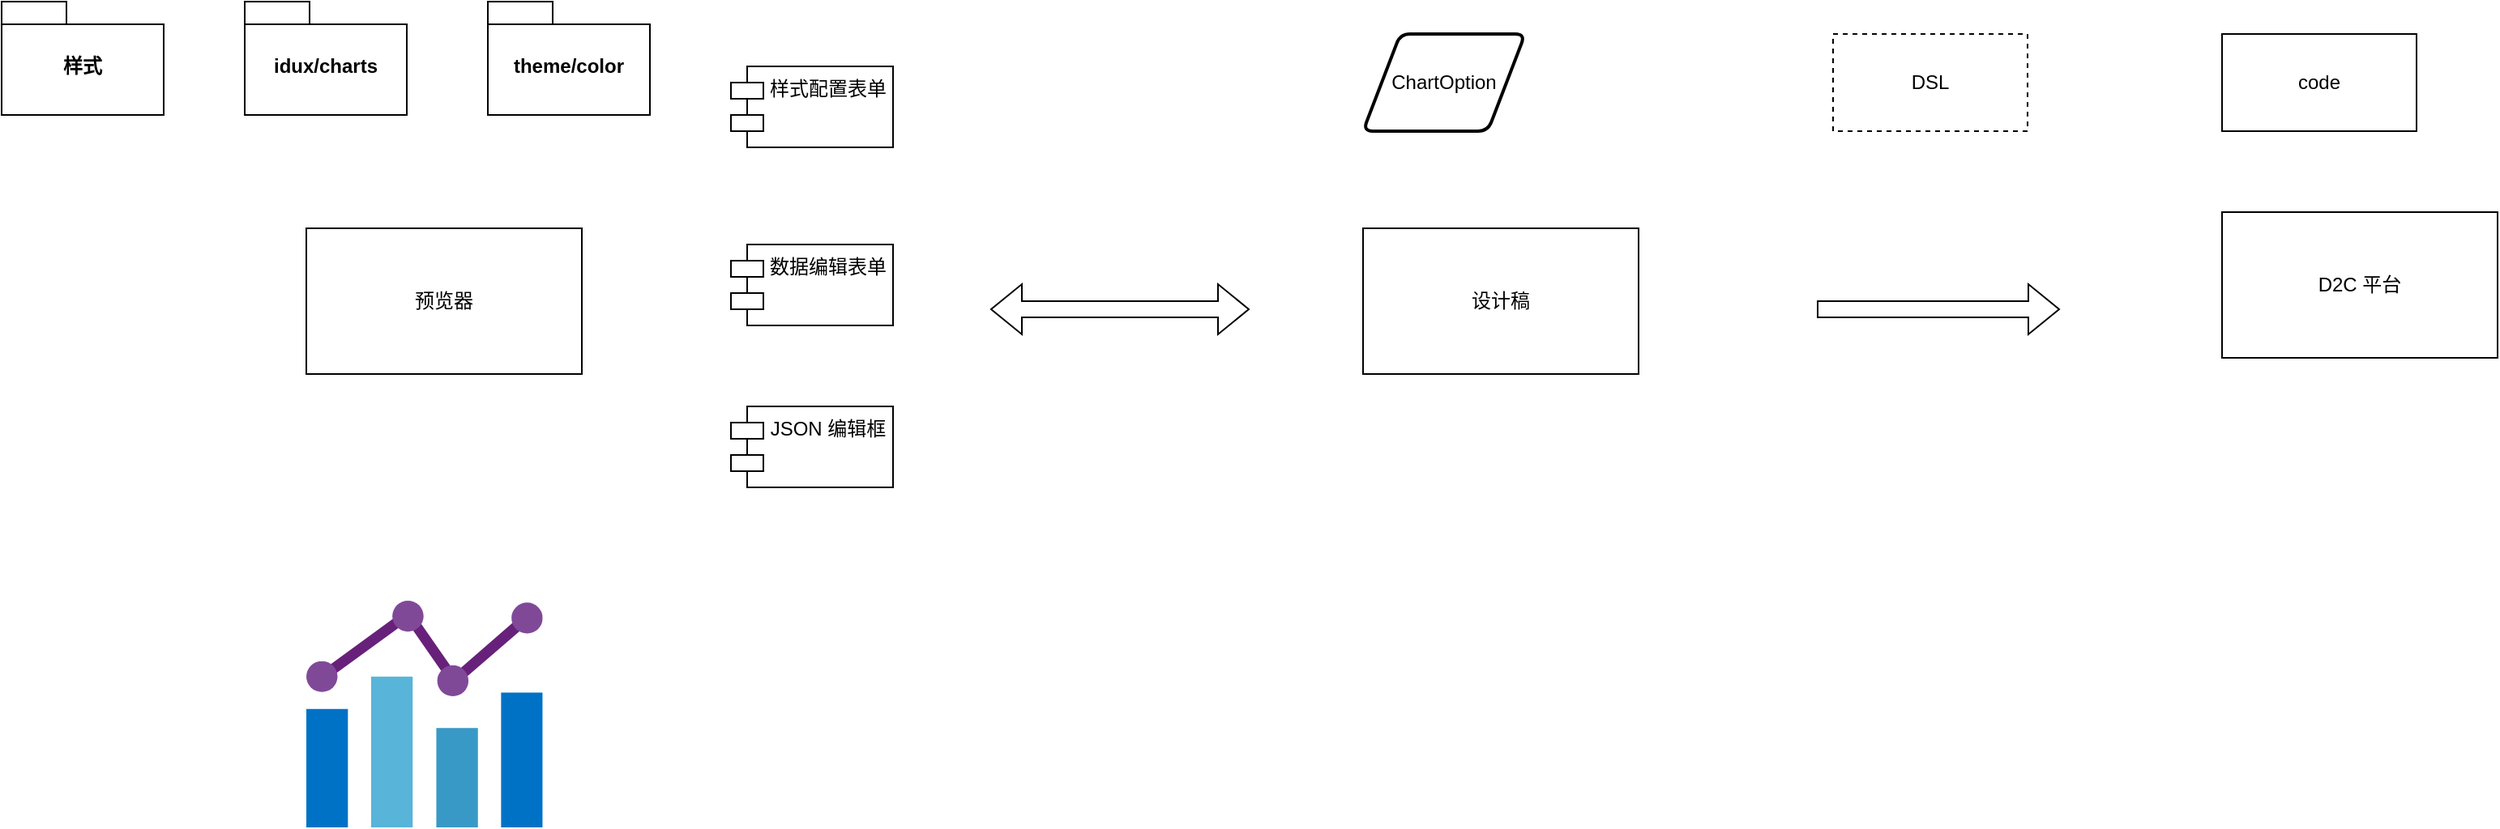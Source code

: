 <mxfile version="24.7.8" pages="10">
  <diagram id="jxdU0edH7g4kDCY3oWpj" name="低代码生态插件系统">
    <mxGraphModel dx="1178" dy="761" grid="1" gridSize="10" guides="1" tooltips="1" connect="1" arrows="1" fold="1" page="1" pageScale="1" pageWidth="827" pageHeight="1169" math="0" shadow="0">
      <root>
        <mxCell id="0" />
        <mxCell id="1" parent="0" />
        <mxCell id="kKRiaLQdt2sr4Vgy3gX3-1" value="" style="image;sketch=0;aspect=fixed;html=1;points=[];align=center;fontSize=12;image=img/lib/mscae/Chart.svg;" parent="1" vertex="1">
          <mxGeometry x="268" y="680" width="145.84" height="140" as="geometry" />
        </mxCell>
        <mxCell id="kKRiaLQdt2sr4Vgy3gX3-2" value="theme/color" style="shape=folder;fontStyle=1;spacingTop=10;tabWidth=40;tabHeight=14;tabPosition=left;html=1;whiteSpace=wrap;" parent="1" vertex="1">
          <mxGeometry x="380" y="310" width="100" height="70" as="geometry" />
        </mxCell>
        <mxCell id="kKRiaLQdt2sr4Vgy3gX3-3" value="样式" style="shape=folder;fontStyle=1;spacingTop=10;tabWidth=40;tabHeight=14;tabPosition=left;html=1;whiteSpace=wrap;" parent="1" vertex="1">
          <mxGeometry x="80" y="310" width="100" height="70" as="geometry" />
        </mxCell>
        <mxCell id="kKRiaLQdt2sr4Vgy3gX3-4" value="数据编辑表单" style="shape=module;align=left;spacingLeft=20;align=center;verticalAlign=top;whiteSpace=wrap;html=1;" parent="1" vertex="1">
          <mxGeometry x="530" y="460" width="100" height="50" as="geometry" />
        </mxCell>
        <mxCell id="kKRiaLQdt2sr4Vgy3gX3-5" value="JSON 编辑框" style="shape=module;align=left;spacingLeft=20;align=center;verticalAlign=top;whiteSpace=wrap;html=1;" parent="1" vertex="1">
          <mxGeometry x="530" y="560" width="100" height="50" as="geometry" />
        </mxCell>
        <mxCell id="kKRiaLQdt2sr4Vgy3gX3-6" value="预览器" style="html=1;whiteSpace=wrap;" parent="1" vertex="1">
          <mxGeometry x="268" y="450" width="170" height="90" as="geometry" />
        </mxCell>
        <mxCell id="kKRiaLQdt2sr4Vgy3gX3-7" value="idux/charts" style="shape=folder;fontStyle=1;spacingTop=10;tabWidth=40;tabHeight=14;tabPosition=left;html=1;whiteSpace=wrap;" parent="1" vertex="1">
          <mxGeometry x="230" y="310" width="100" height="70" as="geometry" />
        </mxCell>
        <mxCell id="kKRiaLQdt2sr4Vgy3gX3-8" value="样式配置表单" style="shape=module;align=left;spacingLeft=20;align=center;verticalAlign=top;whiteSpace=wrap;html=1;" parent="1" vertex="1">
          <mxGeometry x="530" y="350" width="100" height="50" as="geometry" />
        </mxCell>
        <mxCell id="kKRiaLQdt2sr4Vgy3gX3-9" value="设计稿" style="rounded=0;whiteSpace=wrap;html=1;" parent="1" vertex="1">
          <mxGeometry x="920" y="450" width="170" height="90" as="geometry" />
        </mxCell>
        <mxCell id="kKRiaLQdt2sr4Vgy3gX3-10" value="ChartOption" style="shape=parallelogram;html=1;strokeWidth=2;perimeter=parallelogramPerimeter;whiteSpace=wrap;rounded=1;arcSize=12;size=0.23;" parent="1" vertex="1">
          <mxGeometry x="920" y="330" width="100" height="60" as="geometry" />
        </mxCell>
        <mxCell id="kKRiaLQdt2sr4Vgy3gX3-11" value="D2C 平台" style="rounded=0;whiteSpace=wrap;html=1;" parent="1" vertex="1">
          <mxGeometry x="1450" y="440" width="170" height="90" as="geometry" />
        </mxCell>
        <mxCell id="kKRiaLQdt2sr4Vgy3gX3-12" value="DSL" style="rounded=0;whiteSpace=wrap;html=1;dashed=1;" parent="1" vertex="1">
          <mxGeometry x="1210" y="330" width="120" height="60" as="geometry" />
        </mxCell>
        <mxCell id="kKRiaLQdt2sr4Vgy3gX3-13" value="code" style="rounded=0;whiteSpace=wrap;html=1;" parent="1" vertex="1">
          <mxGeometry x="1450" y="330" width="120" height="60" as="geometry" />
        </mxCell>
        <mxCell id="kKRiaLQdt2sr4Vgy3gX3-14" value="" style="shape=flexArrow;endArrow=classic;startArrow=classic;html=1;rounded=0;" parent="1" edge="1">
          <mxGeometry width="100" height="100" relative="1" as="geometry">
            <mxPoint x="690" y="500" as="sourcePoint" />
            <mxPoint x="850" y="500" as="targetPoint" />
          </mxGeometry>
        </mxCell>
        <mxCell id="kKRiaLQdt2sr4Vgy3gX3-15" value="" style="shape=flexArrow;endArrow=classic;html=1;rounded=0;" parent="1" edge="1">
          <mxGeometry width="50" height="50" relative="1" as="geometry">
            <mxPoint x="1200" y="500" as="sourcePoint" />
            <mxPoint x="1350" y="500" as="targetPoint" />
          </mxGeometry>
        </mxCell>
      </root>
    </mxGraphModel>
  </diagram>
  <diagram id="VkBFl_bIkq6NCaeVSP6k" name="静态结构">
    <mxGraphModel dx="1178" dy="761" grid="1" gridSize="10" guides="1" tooltips="1" connect="1" arrows="1" fold="1" page="1" pageScale="1" pageWidth="827" pageHeight="1169" math="0" shadow="0">
      <root>
        <mxCell id="0" />
        <mxCell id="1" parent="0" />
        <mxCell id="ruser0R81OUmhMV3WixN-1" value="顶部扩展区域" style="rounded=1;whiteSpace=wrap;html=1;fillColor=#239c0b;strokeColor=none;fontFamily=PingFang;fontSize=20;fontColor=#E6E6E6;" vertex="1" parent="1">
          <mxGeometry x="100" y="270" width="600" height="40" as="geometry" />
        </mxCell>
        <mxCell id="ruser0R81OUmhMV3WixN-2" value="主体内容区域" style="rounded=1;whiteSpace=wrap;html=1;arcSize=5;fillColor=#1c6eff;strokeColor=none;fontFamily=PingFang;fontSize=20;fontColor=#E6E6E6;" vertex="1" parent="1">
          <mxGeometry x="100" y="330" width="600" height="200" as="geometry" />
        </mxCell>
        <mxCell id="ruser0R81OUmhMV3WixN-4" value="编辑器区域" style="rounded=1;whiteSpace=wrap;html=1;arcSize=5;fillColor=#239c0b;strokeColor=none;fontFamily=PingFang;fontSize=20;fontColor=#E6E6E6;" vertex="1" parent="1">
          <mxGeometry x="100" y="550" width="600" height="200" as="geometry" />
        </mxCell>
      </root>
    </mxGraphModel>
  </diagram>
  <diagram id="FcOEQNcsDX5BrxBtNXLX" name="分层设计">
    <mxGraphModel dx="1178" dy="761" grid="1" gridSize="10" guides="1" tooltips="1" connect="1" arrows="1" fold="1" page="1" pageScale="1" pageWidth="827" pageHeight="1169" math="0" shadow="0">
      <root>
        <mxCell id="0" />
        <mxCell id="1" parent="0" />
        <mxCell id="Vhk-RbxNLLuSqrpDzyMy-1" value="设计稿生成代码平台" style="rounded=0;whiteSpace=wrap;html=1;strokeColor=default;fontFamily=PingFang;fontSize=16;" vertex="1" parent="1">
          <mxGeometry x="110" y="30" width="530" height="80" as="geometry" />
        </mxCell>
        <mxCell id="Vhk-RbxNLLuSqrpDzyMy-11" value="支撑" style="edgeStyle=orthogonalEdgeStyle;rounded=0;orthogonalLoop=1;jettySize=auto;html=1;strokeColor=default;fontFamily=PingFang;fontSize=16;" edge="1" parent="1" source="Vhk-RbxNLLuSqrpDzyMy-2" target="Vhk-RbxNLLuSqrpDzyMy-1">
          <mxGeometry relative="1" as="geometry" />
        </mxCell>
        <mxCell id="Vhk-RbxNLLuSqrpDzyMy-2" value="生态" style="rounded=0;whiteSpace=wrap;html=1;strokeColor=default;fontFamily=PingFang;fontSize=16;" vertex="1" parent="1">
          <mxGeometry x="110" y="190" width="530" height="80" as="geometry" />
        </mxCell>
        <mxCell id="Vhk-RbxNLLuSqrpDzyMy-10" value="扩展" style="edgeStyle=orthogonalEdgeStyle;rounded=0;orthogonalLoop=1;jettySize=auto;html=1;strokeColor=default;fontFamily=PingFang;fontSize=16;" edge="1" parent="1" source="Vhk-RbxNLLuSqrpDzyMy-3" target="Vhk-RbxNLLuSqrpDzyMy-2">
          <mxGeometry relative="1" as="geometry" />
        </mxCell>
        <mxCell id="Vhk-RbxNLLuSqrpDzyMy-3" value="低代码引擎" style="rounded=0;whiteSpace=wrap;html=1;strokeColor=default;fontFamily=PingFang;fontSize=16;" vertex="1" parent="1">
          <mxGeometry x="110" y="350" width="530" height="80" as="geometry" />
        </mxCell>
        <mxCell id="Vhk-RbxNLLuSqrpDzyMy-9" value="实现" style="edgeStyle=orthogonalEdgeStyle;rounded=0;orthogonalLoop=1;jettySize=auto;html=1;strokeColor=default;fontFamily=PingFang;fontSize=16;" edge="1" parent="1" source="Vhk-RbxNLLuSqrpDzyMy-4" target="Vhk-RbxNLLuSqrpDzyMy-3">
          <mxGeometry relative="1" as="geometry" />
        </mxCell>
        <mxCell id="Vhk-RbxNLLuSqrpDzyMy-4" value="协议栈" style="rounded=0;whiteSpace=wrap;html=1;strokeColor=default;fontFamily=PingFang;fontSize=16;" vertex="1" parent="1">
          <mxGeometry x="110" y="520" width="530" height="80" as="geometry" />
        </mxCell>
        <mxCell id="Vhk-RbxNLLuSqrpDzyMy-6" value="插件" style="rounded=1;whiteSpace=wrap;html=1;strokeColor=default;fontFamily=PingFang;fontSize=16;" vertex="1" parent="1">
          <mxGeometry x="414" y="205" width="70" height="50" as="geometry" />
        </mxCell>
        <mxCell id="Vhk-RbxNLLuSqrpDzyMy-7" value="物料" style="rounded=1;whiteSpace=wrap;html=1;strokeColor=default;fontFamily=PingFang;fontSize=16;" vertex="1" parent="1">
          <mxGeometry x="494" y="205" width="60" height="50" as="geometry" />
        </mxCell>
        <mxCell id="Vhk-RbxNLLuSqrpDzyMy-8" value="规范" style="rounded=1;whiteSpace=wrap;html=1;strokeColor=default;fontFamily=PingFang;fontSize=16;" vertex="1" parent="1">
          <mxGeometry x="564" y="205" width="60" height="50" as="geometry" />
        </mxCell>
        <mxCell id="Vhk-RbxNLLuSqrpDzyMy-12" value="CCODE" style="rounded=1;whiteSpace=wrap;html=1;strokeColor=default;fontFamily=PingFang;fontSize=16;" vertex="1" parent="1">
          <mxGeometry x="484" y="45" width="70" height="50" as="geometry" />
        </mxCell>
      </root>
    </mxGraphModel>
  </diagram>
  <diagram id="D3fe2JJ0G2juhucND6cV" name="数据流图">
    <mxGraphModel dx="1178" dy="1930" grid="1" gridSize="10" guides="1" tooltips="1" connect="1" arrows="1" fold="1" page="1" pageScale="1" pageWidth="827" pageHeight="1169" math="0" shadow="0">
      <root>
        <mxCell id="0" />
        <mxCell id="1" parent="0" />
        <mxCell id="fqi886mqyXJNkXJGD2bp-123" value="设计图" style="edgeStyle=orthogonalEdgeStyle;rounded=0;orthogonalLoop=1;jettySize=auto;html=1;endArrow=open;endFill=0;fontFamily=微软雅黑;fontSize=16;" parent="1" source="fqi886mqyXJNkXJGD2bp-64" target="fqi886mqyXJNkXJGD2bp-121" edge="1">
          <mxGeometry relative="1" as="geometry" />
        </mxCell>
        <mxCell id="fqi886mqyXJNkXJGD2bp-64" value="设计师" style="html=1;dashed=0;whiteSpace=wrap;fontFamily=微软雅黑;fontSize=16;strokeWidth=2;" parent="1" vertex="1">
          <mxGeometry x="60" y="-625" width="100" height="50" as="geometry" />
        </mxCell>
        <mxCell id="fqi886mqyXJNkXJGD2bp-166" value="调整细节" style="edgeStyle=orthogonalEdgeStyle;rounded=0;orthogonalLoop=1;jettySize=auto;html=1;endArrow=open;endFill=0;fontSize=16;fontFamily=微软雅黑;" parent="1" source="fqi886mqyXJNkXJGD2bp-76" target="fqi886mqyXJNkXJGD2bp-119" edge="1">
          <mxGeometry relative="1" as="geometry">
            <mxPoint as="offset" />
          </mxGeometry>
        </mxCell>
        <mxCell id="fqi886mqyXJNkXJGD2bp-76" value="开发工程师" style="html=1;dashed=0;whiteSpace=wrap;fontFamily=微软雅黑;fontSize=16;strokeWidth=2;" parent="1" vertex="1">
          <mxGeometry x="930" y="-530" width="100" height="50" as="geometry" />
        </mxCell>
        <mxCell id="fqi886mqyXJNkXJGD2bp-85" value="设计图" style="edgeStyle=orthogonalEdgeStyle;rounded=0;orthogonalLoop=1;jettySize=auto;html=1;endArrow=open;endFill=0;entryX=0.25;entryY=0;entryDx=0;entryDy=0;fontFamily=微软雅黑;fontSize=16;" parent="1" source="fqi886mqyXJNkXJGD2bp-80" target="fqi886mqyXJNkXJGD2bp-81" edge="1">
          <mxGeometry relative="1" as="geometry" />
        </mxCell>
        <mxCell id="fqi886mqyXJNkXJGD2bp-80" value="设计师" style="html=1;dashed=0;whiteSpace=wrap;fontFamily=微软雅黑;fontSize=16;fontStyle=0;strokeWidth=2;" parent="1" vertex="1">
          <mxGeometry x="60" y="-1150" width="100" height="50" as="geometry" />
        </mxCell>
        <mxCell id="fqi886mqyXJNkXJGD2bp-84" value="生成代码" style="edgeStyle=orthogonalEdgeStyle;rounded=0;orthogonalLoop=1;jettySize=auto;html=1;endArrow=open;endFill=0;exitX=0.75;exitY=0;exitDx=0;exitDy=0;entryX=0;entryY=0.5;entryDx=0;entryDy=0;fontFamily=微软雅黑;fontSize=16;" parent="1" source="fqi886mqyXJNkXJGD2bp-81" target="fqi886mqyXJNkXJGD2bp-83" edge="1">
          <mxGeometry relative="1" as="geometry" />
        </mxCell>
        <mxCell id="fqi886mqyXJNkXJGD2bp-154" value="生成图表" style="edgeStyle=orthogonalEdgeStyle;rounded=0;orthogonalLoop=1;jettySize=auto;html=1;entryX=0.5;entryY=1;entryDx=0;entryDy=0;exitX=0;exitY=0.25;exitDx=0;exitDy=0;fontFamily=微软雅黑;fontSize=16;endArrow=open;endFill=0;" parent="1" source="fqi886mqyXJNkXJGD2bp-81" target="fqi886mqyXJNkXJGD2bp-80" edge="1">
          <mxGeometry relative="1" as="geometry" />
        </mxCell>
        <mxCell id="fqi886mqyXJNkXJGD2bp-81" value="" style="swimlane;html=1;fontStyle=0;childLayout=stackLayout;horizontal=1;startSize=26;fillColor=#e0e0e0;horizontalStack=0;resizeParent=1;resizeLast=0;collapsible=1;marginBottom=0;swimlaneFillColor=#ffffff;align=center;rounded=1;shadow=0;comic=0;labelBackgroundColor=none;strokeWidth=1;fontFamily=微软雅黑;fontSize=16;" parent="1" vertex="1">
          <mxGeometry x="260" y="-1060" width="140" height="60" as="geometry" />
        </mxCell>
        <mxCell id="fqi886mqyXJNkXJGD2bp-82" value="图表低代码系统" style="text;html=1;strokeColor=none;fillColor=none;spacingLeft=4;spacingRight=4;whiteSpace=wrap;overflow=hidden;rotatable=0;points=[[0,0.5],[1,0.5]];portConstraint=eastwest;align=center;fontSize=16;fontFamily=微软雅黑;" parent="fqi886mqyXJNkXJGD2bp-81" vertex="1">
          <mxGeometry y="26" width="140" height="34" as="geometry" />
        </mxCell>
        <mxCell id="fqi886mqyXJNkXJGD2bp-152" value="微调" style="edgeStyle=orthogonalEdgeStyle;rounded=0;orthogonalLoop=1;jettySize=auto;html=1;entryX=1;entryY=0.25;entryDx=0;entryDy=0;exitX=0.5;exitY=1;exitDx=0;exitDy=0;fontFamily=微软雅黑;fontSize=16;endArrow=open;endFill=0;" parent="1" source="fqi886mqyXJNkXJGD2bp-83" target="fqi886mqyXJNkXJGD2bp-81" edge="1">
          <mxGeometry relative="1" as="geometry" />
        </mxCell>
        <mxCell id="fqi886mqyXJNkXJGD2bp-83" value="开发工程师" style="html=1;dashed=0;whiteSpace=wrap;fontFamily=微软雅黑;fontSize=16;fontStyle=0;strokeWidth=2;" parent="1" vertex="1">
          <mxGeometry x="480" y="-1150" width="100" height="50" as="geometry" />
        </mxCell>
        <mxCell id="fqi886mqyXJNkXJGD2bp-169" value="生成" style="rounded=0;orthogonalLoop=1;jettySize=auto;html=1;endArrow=open;endFill=0;startArrow=open;startFill=0;fontFamily=微软雅黑;fontSize=16;" parent="1" source="fqi886mqyXJNkXJGD2bp-88" target="fqi886mqyXJNkXJGD2bp-121" edge="1">
          <mxGeometry x="-0.009" relative="1" as="geometry">
            <mxPoint as="offset" />
          </mxGeometry>
        </mxCell>
        <mxCell id="fqi886mqyXJNkXJGD2bp-88" value="RawDesign" style="html=1;dashed=0;whiteSpace=wrap;shape=partialRectangle;right=0;fontFamily=微软雅黑;fontSize=16;" parent="1" vertex="1">
          <mxGeometry x="460" y="-520" width="100" height="30" as="geometry" />
        </mxCell>
        <mxCell id="fqi886mqyXJNkXJGD2bp-131" value="识别" style="edgeStyle=orthogonalEdgeStyle;rounded=0;orthogonalLoop=1;jettySize=auto;html=1;endArrow=open;endFill=0;fontFamily=微软雅黑;fontSize=16;" parent="1" source="fqi886mqyXJNkXJGD2bp-117" target="fqi886mqyXJNkXJGD2bp-119" edge="1">
          <mxGeometry relative="1" as="geometry" />
        </mxCell>
        <mxCell id="fqi886mqyXJNkXJGD2bp-164" value="Node&lt;div style=&quot;font-size: 16px;&quot;&gt;ID&lt;/div&gt;" style="rounded=0;orthogonalLoop=1;jettySize=auto;html=1;entryX=0.75;entryY=0;entryDx=0;entryDy=0;endArrow=open;endFill=0;exitX=0.829;exitY=1;exitDx=0;exitDy=0;exitPerimeter=0;fontFamily=微软雅黑;fontSize=16;" parent="1" source="fqi886mqyXJNkXJGD2bp-118" target="fqi886mqyXJNkXJGD2bp-138" edge="1">
          <mxGeometry x="-0.579" y="-1" relative="1" as="geometry">
            <mxPoint x="430" y="-336" as="sourcePoint" />
            <mxPoint as="offset" />
          </mxGeometry>
        </mxCell>
        <mxCell id="fqi886mqyXJNkXJGD2bp-167" value="生成图" style="edgeStyle=orthogonalEdgeStyle;rounded=0;orthogonalLoop=1;jettySize=auto;html=1;endArrow=open;endFill=0;fontFamily=微软雅黑;fontSize=16;" parent="1" source="fqi886mqyXJNkXJGD2bp-117" target="fqi886mqyXJNkXJGD2bp-64" edge="1">
          <mxGeometry relative="1" as="geometry" />
        </mxCell>
        <mxCell id="fqi886mqyXJNkXJGD2bp-117" value="2" style="swimlane;html=1;fontStyle=0;childLayout=stackLayout;horizontal=1;startSize=26;fillColor=#e0e0e0;horizontalStack=0;resizeParent=1;resizeLast=0;collapsible=1;marginBottom=0;swimlaneFillColor=#ffffff;align=center;rounded=1;shadow=0;comic=0;labelBackgroundColor=none;strokeWidth=1;fontFamily=微软雅黑;fontSize=16;" parent="1" vertex="1">
          <mxGeometry x="310" y="-400" width="140" height="60" as="geometry" />
        </mxCell>
        <mxCell id="fqi886mqyXJNkXJGD2bp-118" value="MasterGo 系统" style="text;html=1;strokeColor=none;fillColor=none;spacingLeft=4;spacingRight=4;whiteSpace=wrap;overflow=hidden;rotatable=0;points=[[0,0.5],[1,0.5]];portConstraint=eastwest;align=center;fontSize=16;fontFamily=微软雅黑;" parent="fqi886mqyXJNkXJGD2bp-117" vertex="1">
          <mxGeometry y="26" width="140" height="34" as="geometry" />
        </mxCell>
        <mxCell id="fqi886mqyXJNkXJGD2bp-159" value="ID" style="edgeStyle=orthogonalEdgeStyle;rounded=0;orthogonalLoop=1;jettySize=auto;html=1;entryX=0.75;entryY=0;entryDx=0;entryDy=0;fontFamily=微软雅黑;endArrow=open;endFill=0;fontSize=16;" parent="1" target="fqi886mqyXJNkXJGD2bp-156" edge="1">
          <mxGeometry x="-0.005" relative="1" as="geometry">
            <mxPoint x="775" y="-339" as="sourcePoint" />
            <mxPoint as="offset" />
          </mxGeometry>
        </mxCell>
        <mxCell id="fqi886mqyXJNkXJGD2bp-168" value="输入" style="edgeStyle=orthogonalEdgeStyle;rounded=0;orthogonalLoop=1;jettySize=auto;html=1;endArrow=open;endFill=0;fontFamily=微软雅黑;fontSize=16;" parent="1" source="fqi886mqyXJNkXJGD2bp-119" target="fqi886mqyXJNkXJGD2bp-127" edge="1">
          <mxGeometry relative="1" as="geometry" />
        </mxCell>
        <mxCell id="fqi886mqyXJNkXJGD2bp-119" value="3" style="swimlane;html=1;fontStyle=0;childLayout=stackLayout;horizontal=1;startSize=26;fillColor=#e0e0e0;horizontalStack=0;resizeParent=1;resizeLast=0;collapsible=1;marginBottom=0;swimlaneFillColor=#ffffff;align=center;rounded=1;shadow=0;comic=0;labelBackgroundColor=none;strokeWidth=1;fontFamily=微软雅黑;fontSize=16;" parent="1" vertex="1">
          <mxGeometry x="680" y="-400" width="140" height="60" as="geometry" />
        </mxCell>
        <mxCell id="fqi886mqyXJNkXJGD2bp-120" value="D2C系统" style="text;html=1;strokeColor=none;fillColor=none;spacingLeft=4;spacingRight=4;whiteSpace=wrap;overflow=hidden;rotatable=0;points=[[0,0.5],[1,0.5]];portConstraint=eastwest;align=center;fontSize=16;fontFamily=微软雅黑;" parent="fqi886mqyXJNkXJGD2bp-119" vertex="1">
          <mxGeometry y="26" width="140" height="34" as="geometry" />
        </mxCell>
        <mxCell id="fqi886mqyXJNkXJGD2bp-126" value="插入图片" style="edgeStyle=orthogonalEdgeStyle;rounded=0;orthogonalLoop=1;jettySize=auto;html=1;endArrow=open;endFill=0;fontFamily=微软雅黑;fontSize=16;" parent="1" source="fqi886mqyXJNkXJGD2bp-121" target="fqi886mqyXJNkXJGD2bp-117" edge="1">
          <mxGeometry relative="1" as="geometry" />
        </mxCell>
        <mxCell id="fqi886mqyXJNkXJGD2bp-121" value="1" style="swimlane;html=1;fontStyle=0;childLayout=stackLayout;horizontal=1;startSize=26;fillColor=#e0e0e0;horizontalStack=0;resizeParent=1;resizeLast=0;collapsible=1;marginBottom=0;swimlaneFillColor=#ffffff;align=center;rounded=1;shadow=0;comic=0;labelBackgroundColor=none;strokeWidth=1;fontFamily=微软雅黑;fontSize=16;" parent="1" vertex="1">
          <mxGeometry x="310" y="-630" width="140" height="60" as="geometry" />
        </mxCell>
        <mxCell id="fqi886mqyXJNkXJGD2bp-122" value="LC Plugin生态" style="text;html=1;strokeColor=none;fillColor=none;spacingLeft=4;spacingRight=4;whiteSpace=wrap;overflow=hidden;rotatable=0;points=[[0,0.5],[1,0.5]];portConstraint=eastwest;align=center;fontSize=16;fontFamily=微软雅黑;" parent="fqi886mqyXJNkXJGD2bp-121" vertex="1">
          <mxGeometry y="26" width="140" height="34" as="geometry" />
        </mxCell>
        <mxCell id="fqi886mqyXJNkXJGD2bp-129" value="生成代码" style="edgeStyle=orthogonalEdgeStyle;rounded=0;orthogonalLoop=1;jettySize=auto;html=1;endArrow=open;endFill=0;fontFamily=微软雅黑;fontSize=16;" parent="1" source="fqi886mqyXJNkXJGD2bp-127" target="fqi886mqyXJNkXJGD2bp-76" edge="1">
          <mxGeometry relative="1" as="geometry">
            <Array as="points">
              <mxPoint x="980" y="-360" />
            </Array>
            <mxPoint as="offset" />
          </mxGeometry>
        </mxCell>
        <mxCell id="fqi886mqyXJNkXJGD2bp-127" value="4" style="swimlane;html=1;fontStyle=0;childLayout=stackLayout;horizontal=1;startSize=26;fillColor=#e0e0e0;horizontalStack=0;resizeParent=1;resizeLast=0;collapsible=1;marginBottom=0;swimlaneFillColor=#ffffff;align=center;rounded=1;shadow=0;comic=0;labelBackgroundColor=none;strokeWidth=1;fontFamily=微软雅黑;fontSize=16;" parent="1" vertex="1">
          <mxGeometry x="910" y="-400" width="140" height="60" as="geometry" />
        </mxCell>
        <mxCell id="fqi886mqyXJNkXJGD2bp-128" value="出码插件" style="text;html=1;strokeColor=none;fillColor=none;spacingLeft=4;spacingRight=4;whiteSpace=wrap;overflow=hidden;rotatable=0;points=[[0,0.5],[1,0.5]];portConstraint=eastwest;align=center;fontSize=16;fontFamily=微软雅黑;" parent="fqi886mqyXJNkXJGD2bp-127" vertex="1">
          <mxGeometry y="26" width="140" height="34" as="geometry" />
        </mxCell>
        <mxCell id="fqi886mqyXJNkXJGD2bp-133" value="输入" style="rounded=0;orthogonalLoop=1;jettySize=auto;html=1;endArrow=open;endFill=0;fontFamily=微软雅黑;fontSize=16;" parent="1" source="fqi886mqyXJNkXJGD2bp-132" target="fqi886mqyXJNkXJGD2bp-119" edge="1">
          <mxGeometry relative="1" as="geometry" />
        </mxCell>
        <mxCell id="fqi886mqyXJNkXJGD2bp-132" value="RawDesign" style="html=1;dashed=0;whiteSpace=wrap;shape=partialRectangle;right=0;fontFamily=微软雅黑;fontSize=16;" parent="1" vertex="1">
          <mxGeometry x="540" y="-300" width="100" height="30" as="geometry" />
        </mxCell>
        <mxCell id="fqi886mqyXJNkXJGD2bp-135" value="输入" style="edgeStyle=orthogonalEdgeStyle;rounded=0;orthogonalLoop=1;jettySize=auto;html=1;endArrow=open;endFill=0;fontFamily=微软雅黑;fontSize=16;" parent="1" source="fqi886mqyXJNkXJGD2bp-134" target="fqi886mqyXJNkXJGD2bp-127" edge="1">
          <mxGeometry relative="1" as="geometry" />
        </mxCell>
        <mxCell id="fqi886mqyXJNkXJGD2bp-134" value="Schema JSON" style="html=1;dashed=0;whiteSpace=wrap;shape=partialRectangle;right=0;fontFamily=微软雅黑;fontSize=16;" parent="1" vertex="1">
          <mxGeometry x="930" y="-260" width="100" height="30" as="geometry" />
        </mxCell>
        <mxCell id="fqi886mqyXJNkXJGD2bp-165" value="Chart&lt;div style=&quot;font-size: 16px;&quot;&gt;Data&lt;/div&gt;" style="rounded=0;orthogonalLoop=1;jettySize=auto;html=1;exitX=0.329;exitY=-0.033;exitDx=0;exitDy=0;endArrow=open;endFill=0;fontFamily=微软雅黑;fontSize=16;exitPerimeter=0;" parent="1" source="fqi886mqyXJNkXJGD2bp-138" target="fqi886mqyXJNkXJGD2bp-117" edge="1">
          <mxGeometry x="-0.486" y="-1" relative="1" as="geometry">
            <mxPoint as="offset" />
          </mxGeometry>
        </mxCell>
        <mxCell id="fqi886mqyXJNkXJGD2bp-138" value="SharedPluginData" style="html=1;dashed=0;whiteSpace=wrap;shape=partialRectangle;right=0;fontFamily=微软雅黑;fontSize=16;" parent="1" vertex="1">
          <mxGeometry x="320" y="-245" width="140" height="30" as="geometry" />
        </mxCell>
        <mxCell id="fqi886mqyXJNkXJGD2bp-141" value="" style="rounded=0;orthogonalLoop=1;jettySize=auto;html=1;startArrow=open;startFill=0;endArrow=open;endFill=0;fontFamily=微软雅黑;fontSize=16;entryX=0.157;entryY=1.088;entryDx=0;entryDy=0;entryPerimeter=0;" parent="1" source="fqi886mqyXJNkXJGD2bp-140" target="fqi886mqyXJNkXJGD2bp-118" edge="1">
          <mxGeometry x="-0.005" relative="1" as="geometry">
            <mxPoint as="offset" />
          </mxGeometry>
        </mxCell>
        <mxCell id="fqi886mqyXJNkXJGD2bp-140" value="Nodes" style="html=1;dashed=0;whiteSpace=wrap;shape=partialRectangle;right=0;fontFamily=微软雅黑;fontSize=16;" parent="1" vertex="1">
          <mxGeometry x="170" y="-300" width="100" height="30" as="geometry" />
        </mxCell>
        <mxCell id="fqi886mqyXJNkXJGD2bp-145" value="调整属性" style="rounded=0;orthogonalLoop=1;jettySize=auto;html=1;startArrow=open;startFill=0;endArrow=open;endFill=0;fontFamily=微软雅黑;fontSize=16;" parent="1" source="fqi886mqyXJNkXJGD2bp-142" target="fqi886mqyXJNkXJGD2bp-121" edge="1">
          <mxGeometry relative="1" as="geometry" />
        </mxCell>
        <mxCell id="fqi886mqyXJNkXJGD2bp-142" value="ChartOption" style="html=1;dashed=0;whiteSpace=wrap;shape=partialRectangle;right=0;fontFamily=微软雅黑;fontSize=16;" parent="1" vertex="1">
          <mxGeometry x="150" y="-740" width="100" height="30" as="geometry" />
        </mxCell>
        <mxCell id="fqi886mqyXJNkXJGD2bp-146" value="模拟数据" style="rounded=0;orthogonalLoop=1;jettySize=auto;html=1;startArrow=open;startFill=0;endArrow=open;endFill=0;fontFamily=微软雅黑;fontSize=16;" parent="1" source="fqi886mqyXJNkXJGD2bp-143" target="fqi886mqyXJNkXJGD2bp-121" edge="1">
          <mxGeometry relative="1" as="geometry" />
        </mxCell>
        <mxCell id="fqi886mqyXJNkXJGD2bp-143" value="MockData" style="html=1;dashed=0;whiteSpace=wrap;shape=partialRectangle;right=0;fontFamily=微软雅黑;fontSize=16;" parent="1" vertex="1">
          <mxGeometry x="270" y="-790" width="100" height="30" as="geometry" />
        </mxCell>
        <mxCell id="fqi886mqyXJNkXJGD2bp-147" value="绑定事件" style="rounded=0;orthogonalLoop=1;jettySize=auto;html=1;startArrow=open;startFill=0;endArrow=open;endFill=0;fontFamily=微软雅黑;fontSize=16;" parent="1" source="fqi886mqyXJNkXJGD2bp-144" target="fqi886mqyXJNkXJGD2bp-121" edge="1">
          <mxGeometry relative="1" as="geometry" />
        </mxCell>
        <mxCell id="fqi886mqyXJNkXJGD2bp-144" value="Event" style="html=1;dashed=0;whiteSpace=wrap;shape=partialRectangle;right=0;fontFamily=微软雅黑;fontSize=16;" parent="1" vertex="1">
          <mxGeometry x="400" y="-790" width="100" height="30" as="geometry" />
        </mxCell>
        <mxCell id="fqi886mqyXJNkXJGD2bp-149" value="快速模板" style="rounded=0;orthogonalLoop=1;jettySize=auto;html=1;startArrow=open;startFill=0;endArrow=open;endFill=0;fontFamily=微软雅黑;fontSize=16;" parent="1" source="fqi886mqyXJNkXJGD2bp-148" target="fqi886mqyXJNkXJGD2bp-121" edge="1">
          <mxGeometry relative="1" as="geometry" />
        </mxCell>
        <mxCell id="fqi886mqyXJNkXJGD2bp-148" value="Materials" style="html=1;dashed=0;whiteSpace=wrap;shape=partialRectangle;right=0;fontFamily=微软雅黑;fontSize=16;" parent="1" vertex="1">
          <mxGeometry x="510" y="-740" width="100" height="30" as="geometry" />
        </mxCell>
        <mxCell id="fqi886mqyXJNkXJGD2bp-151" value="维护内置类型" style="edgeStyle=orthogonalEdgeStyle;rounded=0;orthogonalLoop=1;jettySize=auto;html=1;endArrow=open;endFill=0;fontFamily=微软雅黑;fontSize=16;" parent="1" source="fqi886mqyXJNkXJGD2bp-150" target="fqi886mqyXJNkXJGD2bp-81" edge="1">
          <mxGeometry relative="1" as="geometry" />
        </mxCell>
        <mxCell id="fqi886mqyXJNkXJGD2bp-150" value="物料开发" style="html=1;dashed=0;whiteSpace=wrap;fontFamily=微软雅黑;fontSize=16;fontStyle=0;strokeWidth=2;" parent="1" vertex="1">
          <mxGeometry x="60" y="-965" width="100" height="50" as="geometry" />
        </mxCell>
        <mxCell id="fqi886mqyXJNkXJGD2bp-155" value="沉淀图表规范" style="edgeStyle=orthogonalEdgeStyle;rounded=0;orthogonalLoop=1;jettySize=auto;html=1;fontFamily=微软雅黑;fontSize=16;endArrow=open;endFill=0;" parent="1" source="fqi886mqyXJNkXJGD2bp-82" target="fqi886mqyXJNkXJGD2bp-150" edge="1">
          <mxGeometry relative="1" as="geometry">
            <mxPoint as="offset" />
          </mxGeometry>
        </mxCell>
        <mxCell id="fqi886mqyXJNkXJGD2bp-156" value="DSL" style="html=1;dashed=0;whiteSpace=wrap;shape=partialRectangle;right=0;fontFamily=微软雅黑;fontSize=16;" parent="1" vertex="1">
          <mxGeometry x="700" y="-245" width="100" height="30" as="geometry" />
        </mxCell>
        <mxCell id="fqi886mqyXJNkXJGD2bp-160" value="Schema&lt;div style=&quot;font-size: 16px;&quot;&gt;JSON&lt;/div&gt;" style="edgeStyle=orthogonalEdgeStyle;rounded=0;orthogonalLoop=1;jettySize=auto;html=1;exitX=0.25;exitY=0;exitDx=0;exitDy=0;entryX=0.321;entryY=0.971;entryDx=0;entryDy=0;entryPerimeter=0;fontFamily=微软雅黑;endArrow=open;endFill=0;fontSize=16;" parent="1" source="fqi886mqyXJNkXJGD2bp-156" target="fqi886mqyXJNkXJGD2bp-120" edge="1">
          <mxGeometry x="-0.009" relative="1" as="geometry">
            <mxPoint as="offset" />
          </mxGeometry>
        </mxCell>
        <mxCell id="fqi886mqyXJNkXJGD2bp-162" value="开发物料" style="edgeStyle=orthogonalEdgeStyle;rounded=0;orthogonalLoop=1;jettySize=auto;html=1;entryX=1;entryY=0.25;entryDx=0;entryDy=0;exitX=0;exitY=0.25;exitDx=0;exitDy=0;fontFamily=微软雅黑;fontSize=16;" parent="1" source="fqi886mqyXJNkXJGD2bp-161" target="fqi886mqyXJNkXJGD2bp-121" edge="1">
          <mxGeometry relative="1" as="geometry" />
        </mxCell>
        <mxCell id="fqi886mqyXJNkXJGD2bp-161" value="物料开发" style="html=1;dashed=0;whiteSpace=wrap;fontSize=16;fontFamily=微软雅黑;strokeWidth=2;" parent="1" vertex="1">
          <mxGeometry x="620" y="-625" width="100" height="50" as="geometry" />
        </mxCell>
        <mxCell id="fqi886mqyXJNkXJGD2bp-163" value="沉淀规范" style="edgeStyle=orthogonalEdgeStyle;rounded=0;orthogonalLoop=1;jettySize=auto;html=1;exitX=1;exitY=0.5;exitDx=0;exitDy=0;entryX=0;entryY=0.75;entryDx=0;entryDy=0;fontFamily=微软雅黑;fontSize=16;" parent="1" source="fqi886mqyXJNkXJGD2bp-122" target="fqi886mqyXJNkXJGD2bp-161" edge="1">
          <mxGeometry relative="1" as="geometry" />
        </mxCell>
      </root>
    </mxGraphModel>
  </diagram>
  <diagram id="F0fpB7rfJ_vEOGFQvPTe" name="主流程">
    <mxGraphModel dx="2255" dy="664" grid="1" gridSize="10" guides="1" tooltips="1" connect="1" arrows="1" fold="1" page="1" pageScale="1" pageWidth="827" pageHeight="1169" math="0" shadow="0">
      <root>
        <mxCell id="0" />
        <mxCell id="1" parent="0" />
        <mxCell id="STR5S5jn4HOv2jGxZkFW-3" value="" style="edgeStyle=orthogonalEdgeStyle;rounded=0;orthogonalLoop=1;jettySize=auto;html=1;" edge="1" parent="1" source="STR5S5jn4HOv2jGxZkFW-1" target="STR5S5jn4HOv2jGxZkFW-4">
          <mxGeometry relative="1" as="geometry">
            <mxPoint x="150" y="220" as="targetPoint" />
            <Array as="points">
              <mxPoint x="150" y="170" />
              <mxPoint x="150" y="170" />
            </Array>
          </mxGeometry>
        </mxCell>
        <mxCell id="STR5S5jn4HOv2jGxZkFW-1" value="开始" style="strokeWidth=1;html=1;shape=mxgraph.flowchart.start_1;whiteSpace=wrap;" vertex="1" parent="1">
          <mxGeometry x="100" y="80" width="100" height="60" as="geometry" />
        </mxCell>
        <mxCell id="STR5S5jn4HOv2jGxZkFW-4" value="唤起 IxChart 插件" style="verticalLabelPosition=middle;verticalAlign=middle;html=1;shape=mxgraph.basic.rect;fillColor2=none;strokeWidth=1;size=20;indent=5;labelPosition=center;align=center;" vertex="1" parent="1">
          <mxGeometry x="90" y="230" width="120" height="60" as="geometry" />
        </mxCell>
        <mxCell id="bSi2E2n6DzVu6KUM2kPg-5" value="" style="edgeStyle=orthogonalEdgeStyle;rounded=0;orthogonalLoop=1;jettySize=auto;html=1;" edge="1" parent="1" source="STR5S5jn4HOv2jGxZkFW-4" target="GrucOLfJSx_DDvBX7hNa-10">
          <mxGeometry relative="1" as="geometry">
            <mxPoint x="150" y="390" as="sourcePoint" />
            <mxPoint x="150" y="460" as="targetPoint" />
            <Array as="points">
              <mxPoint x="150" y="425" />
              <mxPoint x="151" y="425" />
              <mxPoint x="151" y="400" />
            </Array>
          </mxGeometry>
        </mxCell>
        <mxCell id="bSi2E2n6DzVu6KUM2kPg-8" value="" style="edgeStyle=orthogonalEdgeStyle;rounded=0;orthogonalLoop=1;jettySize=auto;html=1;" edge="1" parent="1" source="GrucOLfJSx_DDvBX7hNa-10" target="GrucOLfJSx_DDvBX7hNa-8">
          <mxGeometry relative="1" as="geometry">
            <mxPoint x="150" y="530" as="targetPoint" />
          </mxGeometry>
        </mxCell>
        <mxCell id="GrucOLfJSx_DDvBX7hNa-4" value="" style="edgeStyle=orthogonalEdgeStyle;rounded=0;orthogonalLoop=1;jettySize=auto;html=1;" edge="1" parent="1" source="GrucOLfJSx_DDvBX7hNa-8" target="GrucOLfJSx_DDvBX7hNa-3">
          <mxGeometry relative="1" as="geometry">
            <mxPoint x="150" y="590" as="sourcePoint" />
          </mxGeometry>
        </mxCell>
        <mxCell id="GrucOLfJSx_DDvBX7hNa-6" value="Y" style="edgeStyle=orthogonalEdgeStyle;rounded=0;orthogonalLoop=1;jettySize=auto;html=1;" edge="1" parent="1" source="GrucOLfJSx_DDvBX7hNa-3" target="GrucOLfJSx_DDvBX7hNa-5">
          <mxGeometry relative="1" as="geometry" />
        </mxCell>
        <mxCell id="GrucOLfJSx_DDvBX7hNa-16" value="N" style="edgeStyle=orthogonalEdgeStyle;rounded=0;orthogonalLoop=1;jettySize=auto;html=1;" edge="1" parent="1" source="GrucOLfJSx_DDvBX7hNa-3" target="GrucOLfJSx_DDvBX7hNa-15">
          <mxGeometry relative="1" as="geometry" />
        </mxCell>
        <mxCell id="GrucOLfJSx_DDvBX7hNa-3" value="识别成功？" style="strokeWidth=1;html=1;shape=mxgraph.flowchart.decision;whiteSpace=wrap;" vertex="1" parent="1">
          <mxGeometry x="100" y="660" width="100" height="100" as="geometry" />
        </mxCell>
        <mxCell id="GrucOLfJSx_DDvBX7hNa-12" value="" style="edgeStyle=orthogonalEdgeStyle;rounded=0;orthogonalLoop=1;jettySize=auto;html=1;" edge="1" parent="1" source="GrucOLfJSx_DDvBX7hNa-5" target="GrucOLfJSx_DDvBX7hNa-11">
          <mxGeometry relative="1" as="geometry" />
        </mxCell>
        <mxCell id="GrucOLfJSx_DDvBX7hNa-5" value="出码插件" style="shape=process;whiteSpace=wrap;html=1;backgroundOutline=1;strokeWidth=1;" vertex="1" parent="1">
          <mxGeometry x="90" y="830" width="120" height="60" as="geometry" />
        </mxCell>
        <mxCell id="GrucOLfJSx_DDvBX7hNa-8" value="插入到设计稿" style="shape=process;whiteSpace=wrap;html=1;backgroundOutline=1;strokeWidth=1;" vertex="1" parent="1">
          <mxGeometry x="90" y="525" width="120" height="60" as="geometry" />
        </mxCell>
        <mxCell id="GrucOLfJSx_DDvBX7hNa-10" value="生成图表" style="shape=process;whiteSpace=wrap;html=1;backgroundOutline=1;" vertex="1" parent="1">
          <mxGeometry x="90" y="370" width="120" height="60" as="geometry" />
        </mxCell>
        <mxCell id="GrucOLfJSx_DDvBX7hNa-14" value="" style="edgeStyle=orthogonalEdgeStyle;rounded=0;orthogonalLoop=1;jettySize=auto;html=1;" edge="1" parent="1" source="GrucOLfJSx_DDvBX7hNa-11" target="GrucOLfJSx_DDvBX7hNa-13">
          <mxGeometry relative="1" as="geometry" />
        </mxCell>
        <mxCell id="GrucOLfJSx_DDvBX7hNa-11" value="生成代码" style="shape=process;whiteSpace=wrap;html=1;backgroundOutline=1;strokeWidth=1;" vertex="1" parent="1">
          <mxGeometry x="90" y="960" width="120" height="60" as="geometry" />
        </mxCell>
        <mxCell id="GrucOLfJSx_DDvBX7hNa-13" value="结束" style="ellipse;whiteSpace=wrap;html=1;" vertex="1" parent="1">
          <mxGeometry x="100" y="1080" width="100" height="60" as="geometry" />
        </mxCell>
        <mxCell id="GrucOLfJSx_DDvBX7hNa-15" value="结束" style="ellipse;whiteSpace=wrap;html=1;" vertex="1" parent="1">
          <mxGeometry x="-90" y="830" width="100" height="60" as="geometry" />
        </mxCell>
      </root>
    </mxGraphModel>
  </diagram>
  <diagram id="99-nmO4C7uwviXgiF8yP" name="物料管理">
    <mxGraphModel dx="1428" dy="664" grid="1" gridSize="10" guides="1" tooltips="1" connect="1" arrows="1" fold="1" page="1" pageScale="1" pageWidth="827" pageHeight="1169" math="0" shadow="0">
      <root>
        <mxCell id="0" />
        <mxCell id="1" parent="0" />
      </root>
    </mxGraphModel>
  </diagram>
  <diagram id="5AID8rId8CKKMRwJiqrz" name="编辑器">
    <mxGraphModel dx="1428" dy="664" grid="1" gridSize="10" guides="1" tooltips="1" connect="1" arrows="1" fold="1" page="1" pageScale="1" pageWidth="827" pageHeight="1169" math="0" shadow="0">
      <root>
        <mxCell id="0" />
        <mxCell id="1" parent="0" />
      </root>
    </mxGraphModel>
  </diagram>
  <diagram id="8u4-CORJT1bE3LoCk_lm" name="图表生成器">
    <mxGraphModel dx="1428" dy="664" grid="1" gridSize="10" guides="1" tooltips="1" connect="1" arrows="1" fold="1" page="1" pageScale="1" pageWidth="827" pageHeight="1169" math="0" shadow="0">
      <root>
        <mxCell id="0" />
        <mxCell id="1" parent="0" />
      </root>
    </mxGraphModel>
  </diagram>
  <diagram id="ali5TsIYb1eWzwYmpM8I" name="代码生成器">
    <mxGraphModel dx="1428" dy="664" grid="1" gridSize="10" guides="1" tooltips="1" connect="1" arrows="1" fold="1" page="1" pageScale="1" pageWidth="827" pageHeight="1169" math="0" shadow="0">
      <root>
        <mxCell id="0" />
        <mxCell id="1" parent="0" />
      </root>
    </mxGraphModel>
  </diagram>
  <diagram id="R5hI4dZTjby6-6xljHkH" name="插件生态泳道图">
    <mxGraphModel dx="1178" dy="761" grid="1" gridSize="10" guides="1" tooltips="1" connect="1" arrows="1" fold="1" page="1" pageScale="1" pageWidth="827" pageHeight="1169" math="0" shadow="0">
      <root>
        <mxCell id="0" />
        <mxCell id="1" parent="0" />
        <mxCell id="cOj-t1oaVv4WDHF-qldn-1" value="Pool" style="swimlane;childLayout=stackLayout;resizeParent=1;resizeParentMax=0;horizontal=1;startSize=20;horizontalStack=0;html=1;" vertex="1" parent="1">
          <mxGeometry x="70" y="30" width="700" height="650" as="geometry" />
        </mxCell>
        <mxCell id="cOj-t1oaVv4WDHF-qldn-2" value="颜色" style="swimlane;startSize=20;horizontal=0;html=1;" vertex="1" parent="cOj-t1oaVv4WDHF-qldn-1">
          <mxGeometry y="20" width="700" height="120" as="geometry" />
        </mxCell>
        <mxCell id="cOj-t1oaVv4WDHF-qldn-3" value="物料" style="swimlane;startSize=20;horizontal=0;html=1;" vertex="1" parent="cOj-t1oaVv4WDHF-qldn-1">
          <mxGeometry y="140" width="700" height="270" as="geometry" />
        </mxCell>
        <mxCell id="cOj-t1oaVv4WDHF-qldn-4" value="图表" style="swimlane;startSize=20;horizontal=0;html=1;" vertex="1" parent="cOj-t1oaVv4WDHF-qldn-1">
          <mxGeometry y="410" width="700" height="240" as="geometry" />
        </mxCell>
      </root>
    </mxGraphModel>
  </diagram>
</mxfile>
